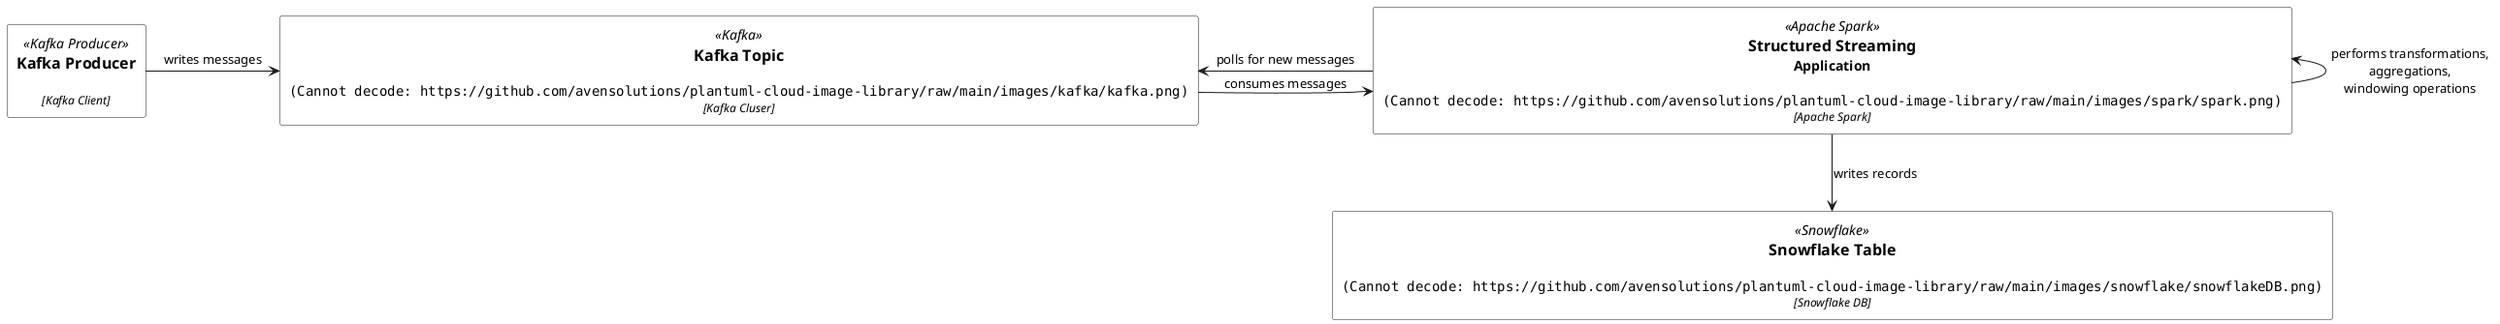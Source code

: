 @startuml

skinparam defaultTextAlignment center

!$imgroot = "https://github.com/avensolutions/plantuml-cloud-image-library/raw/main/images"


!unquoted procedure $Snowflake($alias, $label, $techn, $descr="", $stereo="Snowflake")
    rectangle "==$label\n\n<img:$imgroot/snowflake/snowflakeDB.png{scale=0.70}>\n//<size:12>[$techn]</size>//" <<$stereo>> as $alias #white
!endprocedure

!unquoted procedure $Kafka($alias, $label, $techn, $descr="", $stereo="Kafka")
    rectangle "==$label\n\n<img:$imgroot/kafka/kafka.png{scale=0.70}>\n//<size:12>[$techn]</size>//" <<$stereo>> as $alias #white
!endprocedure

!unquoted procedure $Spark($alias, $label, $techn, $descr="", $stereo="Apache Spark")
    rectangle "==$label\n\n<img:$imgroot/spark/spark.png{scale=0.70}>\n//<size:12>[$techn]</size>//" <<$stereo>> as $alias #white
!endprocedure

!unquoted procedure $Producer($alias, $label, $techn, $descr="", $stereo="Kafka Producer")
    rectangle "==$label\n\n//<size:12>[$techn]</size>//" <<$stereo>> as $alias #white
!endprocedure


$Snowflake(snowflake, Snowflake Table, Snowflake DB)
$Kafka(kafka, Kafka Topic, Kafka Cluser)
$Spark(spark, "Structured Streaming\n<b>Application", Apache Spark)
$Producer(producer, Kafka Producer, Kafka Client)


producer -RIGHT-> kafka : writes messages
spark -LEFT-> kafka : polls for new messages
kafka -RIGHT-> spark : consumes messages
spark -UP-> spark : "performs transformations,\naggregations,\nwindowing operations"
spark -DOWN-> snowflake : writes records

@enduml
